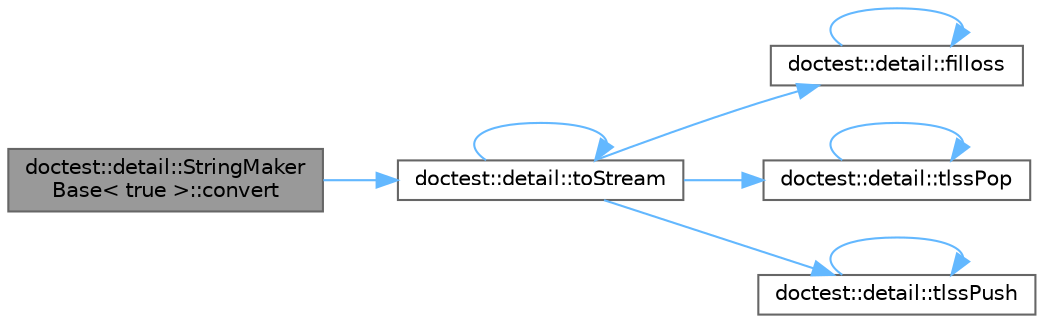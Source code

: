 digraph "doctest::detail::StringMakerBase&lt; true &gt;::convert"
{
 // LATEX_PDF_SIZE
  bgcolor="transparent";
  edge [fontname=Helvetica,fontsize=10,labelfontname=Helvetica,labelfontsize=10];
  node [fontname=Helvetica,fontsize=10,shape=box,height=0.2,width=0.4];
  rankdir="LR";
  Node1 [id="Node000001",label="doctest::detail::StringMaker\lBase\< true \>::convert",height=0.2,width=0.4,color="gray40", fillcolor="grey60", style="filled", fontcolor="black",tooltip=" "];
  Node1 -> Node2 [id="edge1_Node000001_Node000002",color="steelblue1",style="solid",tooltip=" "];
  Node2 [id="Node000002",label="doctest::detail::toStream",height=0.2,width=0.4,color="grey40", fillcolor="white", style="filled",URL="$namespacedoctest_1_1detail.html#a9b45a266999f027a4f3f96aabf31e06b",tooltip=" "];
  Node2 -> Node3 [id="edge2_Node000002_Node000003",color="steelblue1",style="solid",tooltip=" "];
  Node3 [id="Node000003",label="doctest::detail::filloss",height=0.2,width=0.4,color="grey40", fillcolor="white", style="filled",URL="$namespacedoctest_1_1detail.html#a2d66bdaf42017e18b4a08849c13a72bf",tooltip=" "];
  Node3 -> Node3 [id="edge3_Node000003_Node000003",color="steelblue1",style="solid",tooltip=" "];
  Node2 -> Node4 [id="edge4_Node000002_Node000004",color="steelblue1",style="solid",tooltip=" "];
  Node4 [id="Node000004",label="doctest::detail::tlssPop",height=0.2,width=0.4,color="grey40", fillcolor="white", style="filled",URL="$namespacedoctest_1_1detail.html#a8304147da6105e3359ba7ec124837669",tooltip=" "];
  Node4 -> Node4 [id="edge5_Node000004_Node000004",color="steelblue1",style="solid",tooltip=" "];
  Node2 -> Node5 [id="edge6_Node000002_Node000005",color="steelblue1",style="solid",tooltip=" "];
  Node5 [id="Node000005",label="doctest::detail::tlssPush",height=0.2,width=0.4,color="grey40", fillcolor="white", style="filled",URL="$namespacedoctest_1_1detail.html#a064d4f06f82441946b5093bc4553b6aa",tooltip=" "];
  Node5 -> Node5 [id="edge7_Node000005_Node000005",color="steelblue1",style="solid",tooltip=" "];
  Node2 -> Node2 [id="edge8_Node000002_Node000002",color="steelblue1",style="solid",tooltip=" "];
}
